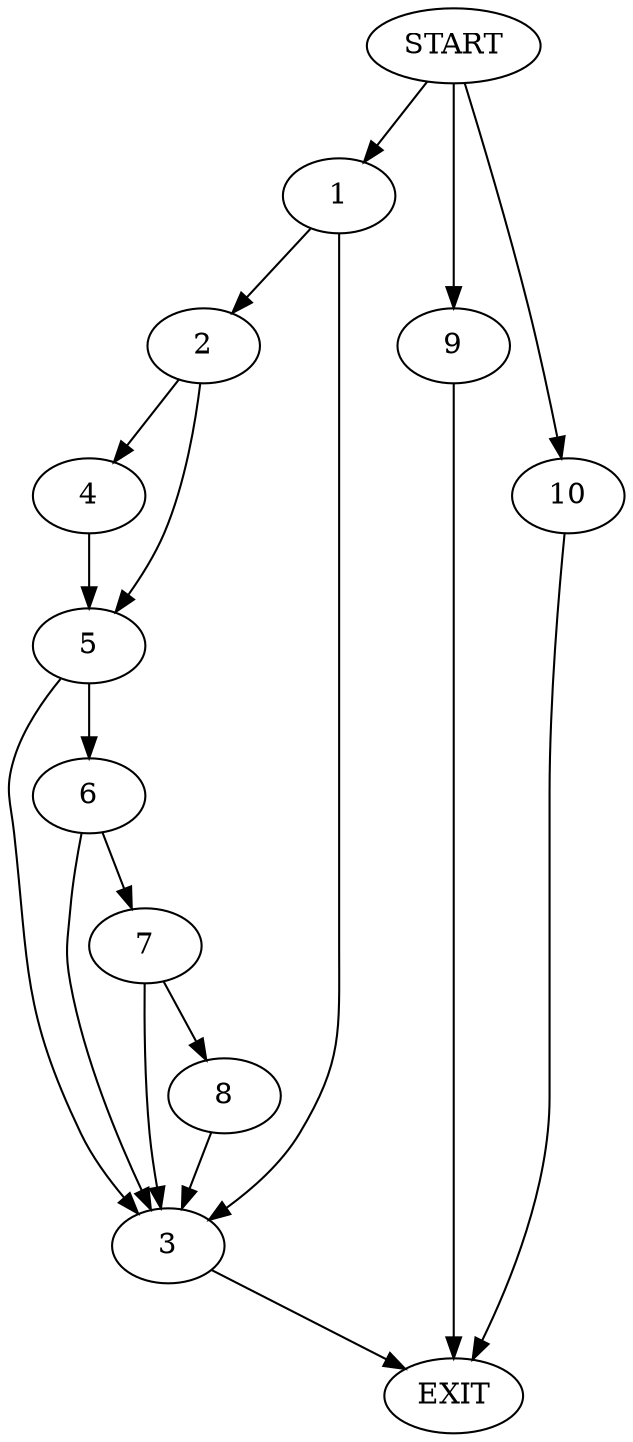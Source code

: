 digraph {
0 [label="START"]
11 [label="EXIT"]
0 -> 1
1 -> 2
1 -> 3
2 -> 4
2 -> 5
3 -> 11
4 -> 5
5 -> 6
5 -> 3
6 -> 7
6 -> 3
7 -> 8
7 -> 3
8 -> 3
0 -> 9
9 -> 11
0 -> 10
10 -> 11
}
